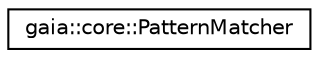 digraph G
{
  edge [fontname="Helvetica",fontsize="10",labelfontname="Helvetica",labelfontsize="10"];
  node [fontname="Helvetica",fontsize="10",shape=record];
  rankdir=LR;
  Node1 [label="gaia::core::PatternMatcher",height=0.2,width=0.4,color="black", fillcolor="white", style="filled",URL="$d4/db0/classgaia_1_1core_1_1_pattern_matcher.html",tooltip="A simple pattern matcher, which is safe to use on untrusted data: it does not provide full reg-exp su..."];
}
